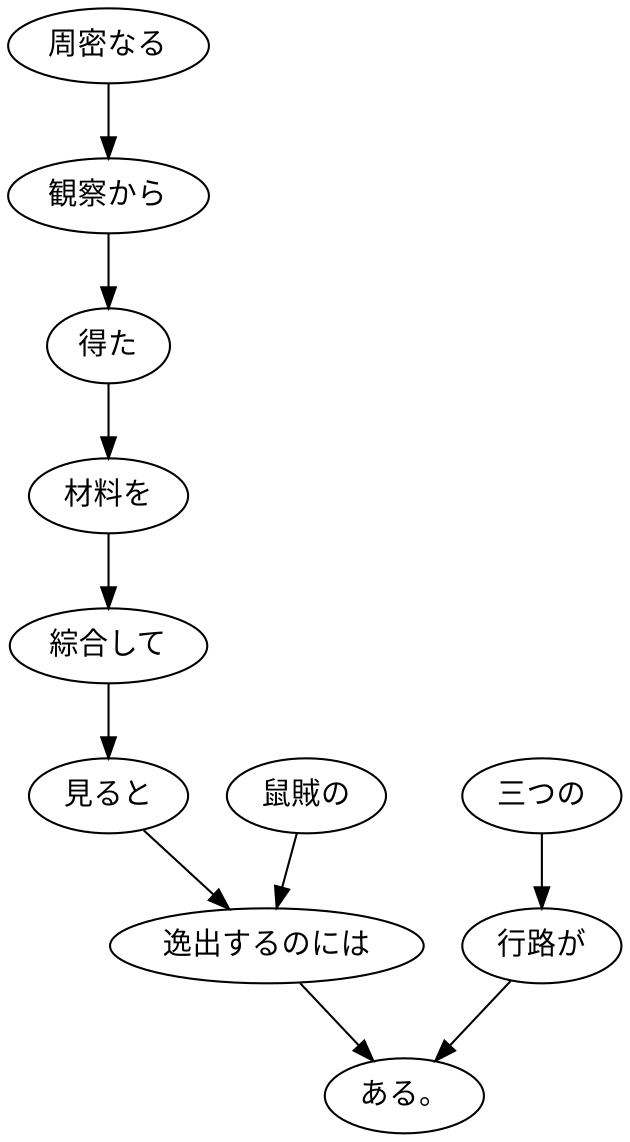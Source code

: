 digraph graph3248 {
	node0 [label="周密なる"];
	node1 [label="観察から"];
	node2 [label="得た"];
	node3 [label="材料を"];
	node4 [label="綜合して"];
	node5 [label="見ると"];
	node6 [label="鼠賊の"];
	node7 [label="逸出するのには"];
	node8 [label="三つの"];
	node9 [label="行路が"];
	node10 [label="ある。"];
	node0 -> node1;
	node1 -> node2;
	node2 -> node3;
	node3 -> node4;
	node4 -> node5;
	node5 -> node7;
	node6 -> node7;
	node7 -> node10;
	node8 -> node9;
	node9 -> node10;
}
